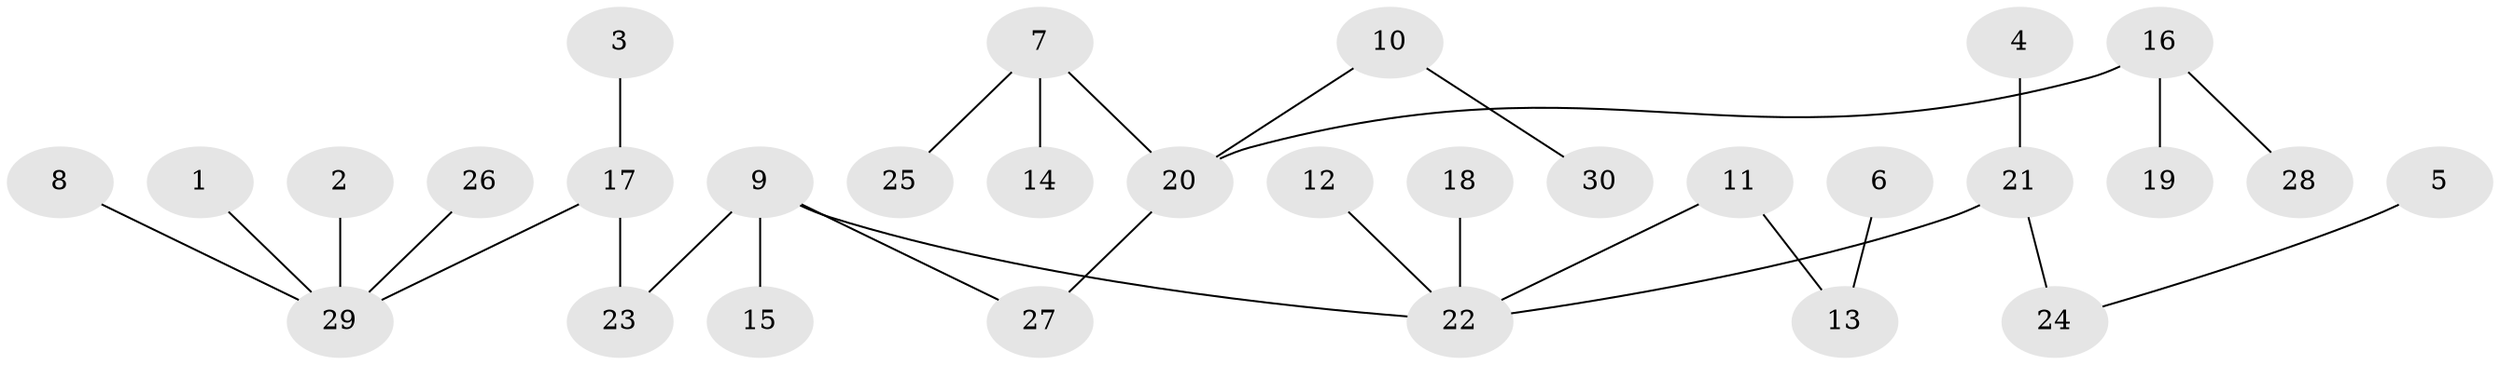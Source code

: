 // original degree distribution, {6: 0.030927835051546393, 3: 0.14432989690721648, 2: 0.1958762886597938, 4: 0.07216494845360824, 5: 0.030927835051546393, 1: 0.5257731958762887}
// Generated by graph-tools (version 1.1) at 2025/37/03/04/25 23:37:24]
// undirected, 30 vertices, 29 edges
graph export_dot {
  node [color=gray90,style=filled];
  1;
  2;
  3;
  4;
  5;
  6;
  7;
  8;
  9;
  10;
  11;
  12;
  13;
  14;
  15;
  16;
  17;
  18;
  19;
  20;
  21;
  22;
  23;
  24;
  25;
  26;
  27;
  28;
  29;
  30;
  1 -- 29 [weight=1.0];
  2 -- 29 [weight=1.0];
  3 -- 17 [weight=1.0];
  4 -- 21 [weight=1.0];
  5 -- 24 [weight=1.0];
  6 -- 13 [weight=1.0];
  7 -- 14 [weight=1.0];
  7 -- 20 [weight=1.0];
  7 -- 25 [weight=1.0];
  8 -- 29 [weight=1.0];
  9 -- 15 [weight=1.0];
  9 -- 22 [weight=1.0];
  9 -- 23 [weight=1.0];
  9 -- 27 [weight=1.0];
  10 -- 20 [weight=1.0];
  10 -- 30 [weight=1.0];
  11 -- 13 [weight=1.0];
  11 -- 22 [weight=1.0];
  12 -- 22 [weight=1.0];
  16 -- 19 [weight=1.0];
  16 -- 20 [weight=1.0];
  16 -- 28 [weight=1.0];
  17 -- 23 [weight=1.0];
  17 -- 29 [weight=1.0];
  18 -- 22 [weight=1.0];
  20 -- 27 [weight=1.0];
  21 -- 22 [weight=1.0];
  21 -- 24 [weight=1.0];
  26 -- 29 [weight=1.0];
}
